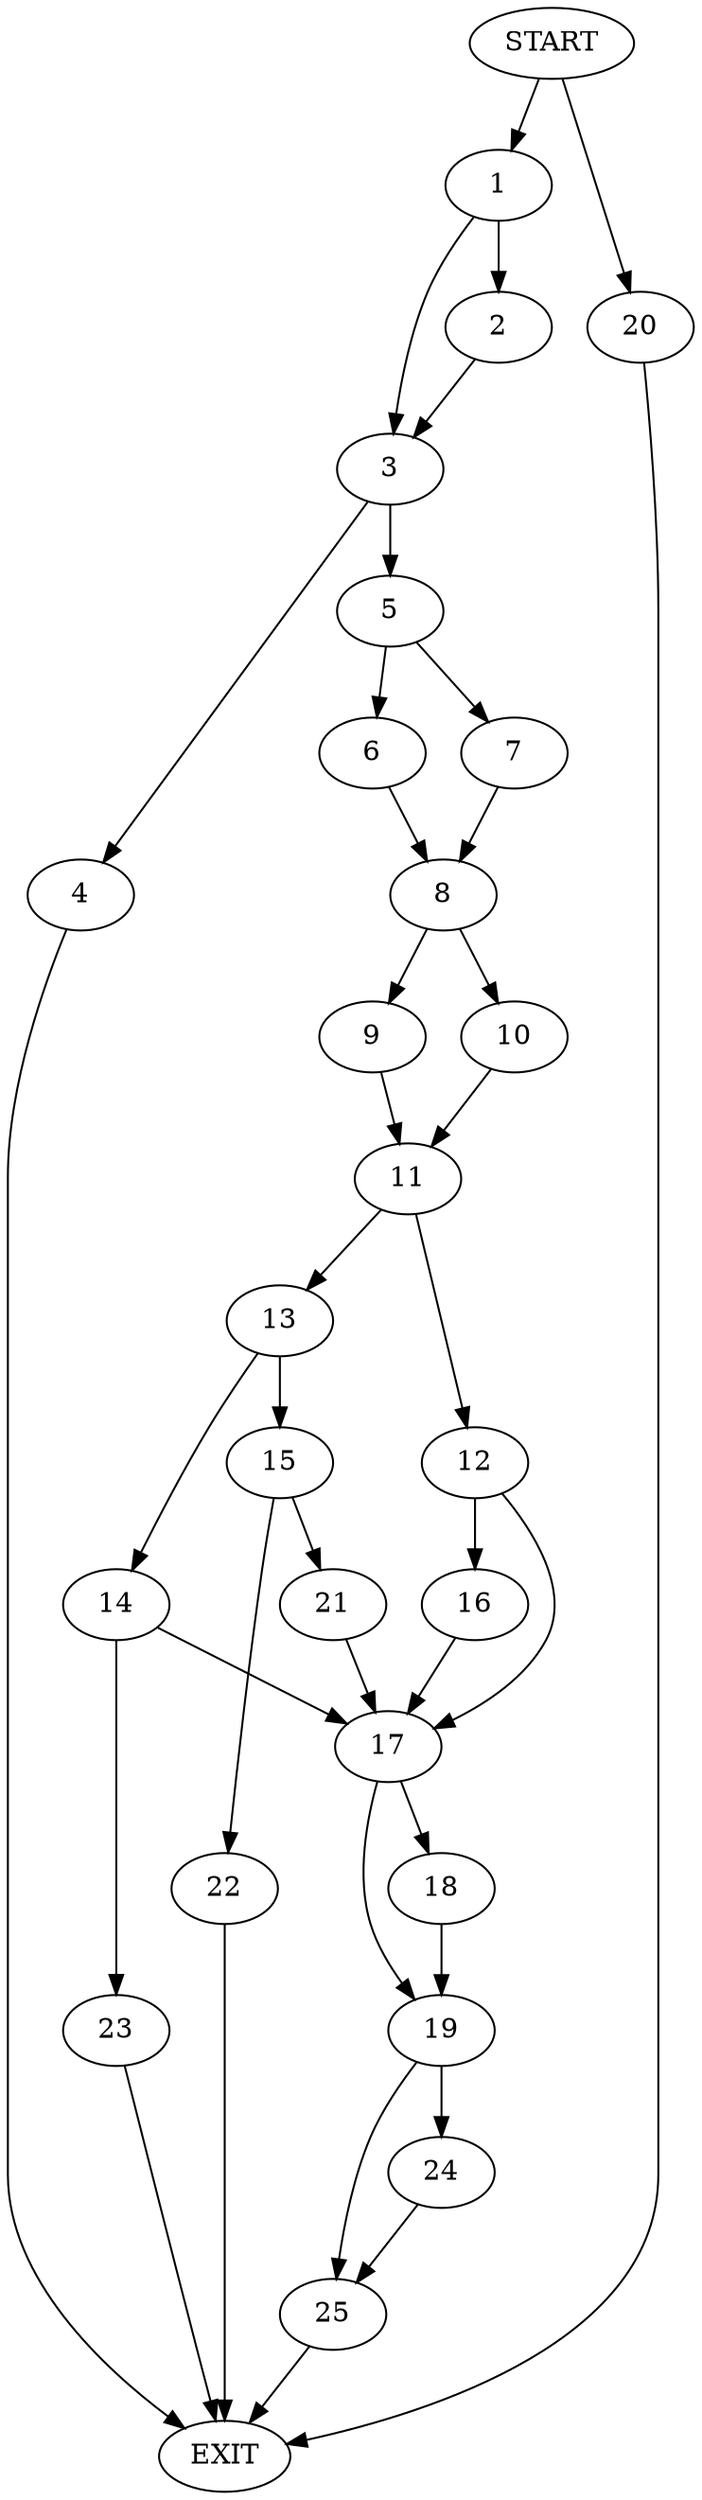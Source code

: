 digraph {
0 [label="START"]
26 [label="EXIT"]
0 -> 1
1 -> 2
1 -> 3
3 -> 4
3 -> 5
2 -> 3
4 -> 26
5 -> 6
5 -> 7
6 -> 8
7 -> 8
8 -> 9
8 -> 10
10 -> 11
9 -> 11
11 -> 12
11 -> 13
13 -> 14
13 -> 15
12 -> 16
12 -> 17
16 -> 17
17 -> 18
17 -> 19
0 -> 20
20 -> 26
15 -> 21
15 -> 22
14 -> 23
14 -> 17
23 -> 26
22 -> 26
21 -> 17
18 -> 19
19 -> 24
19 -> 25
24 -> 25
25 -> 26
}
